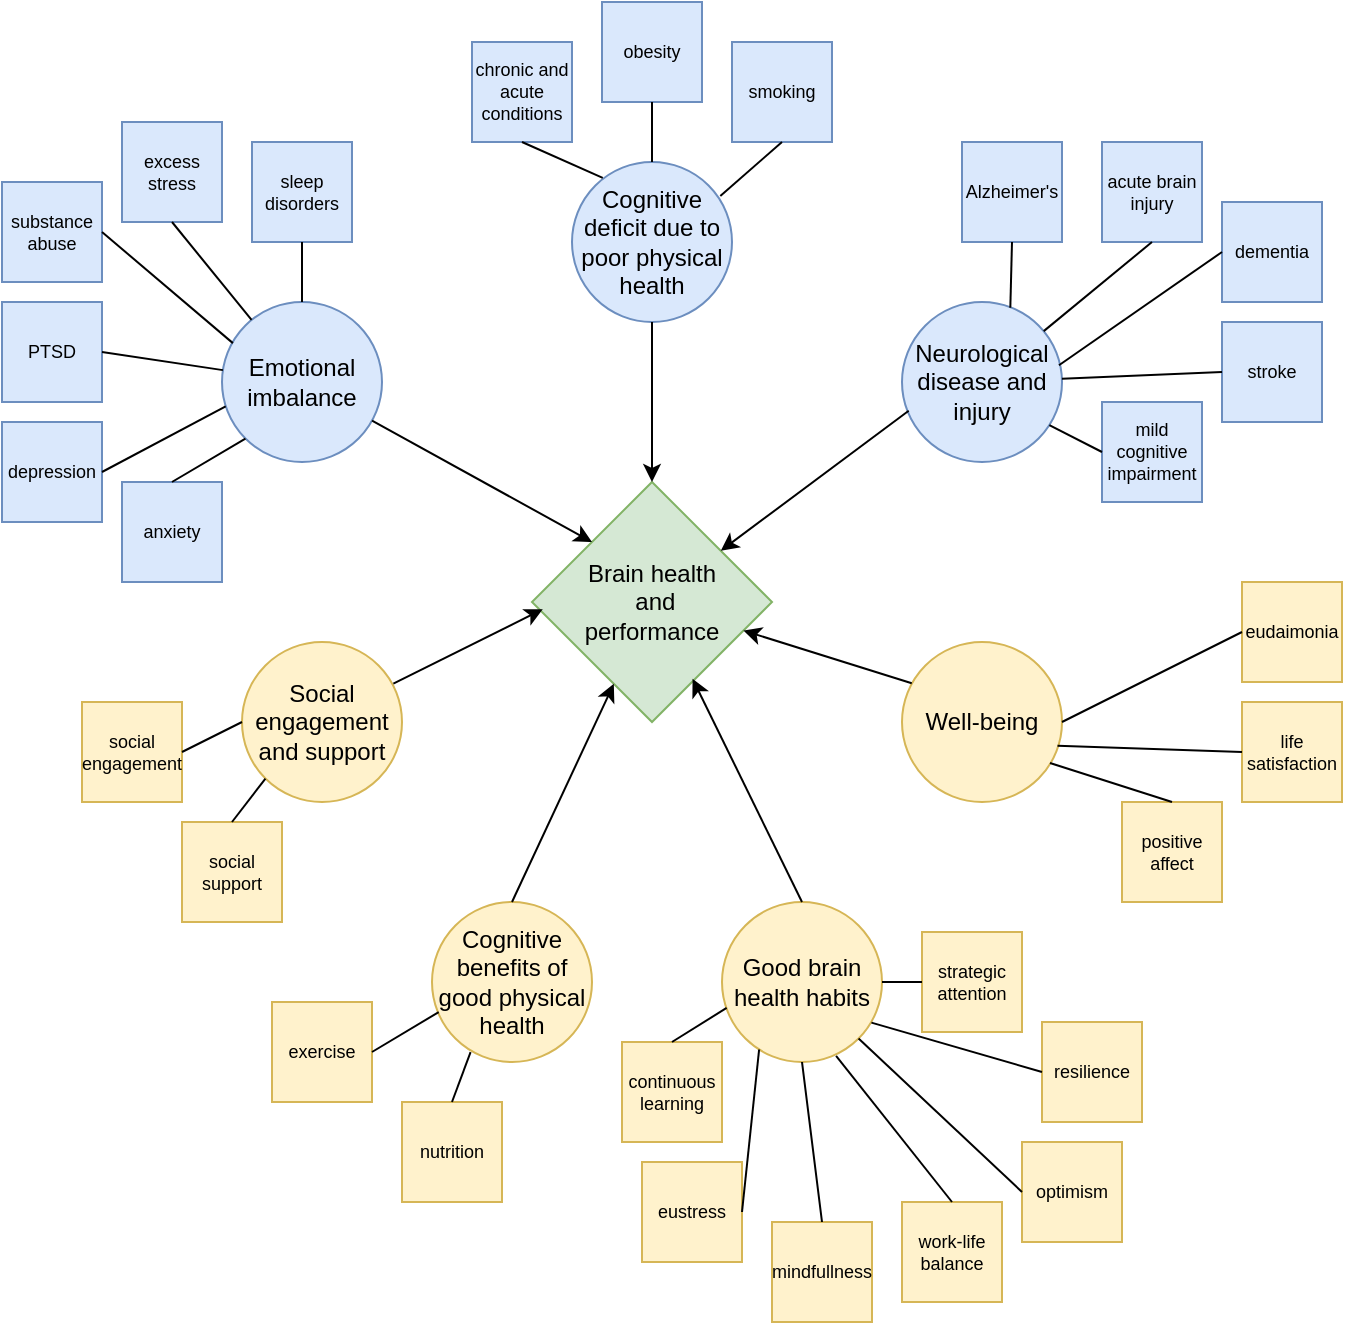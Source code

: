 <mxfile version="21.0.2" type="github">
  <diagram name="Page-1" id="kJNti4fZGHZfdIK_VgVA">
    <mxGraphModel dx="1122" dy="1825" grid="1" gridSize="10" guides="1" tooltips="1" connect="1" arrows="1" fold="1" page="1" pageScale="1" pageWidth="850" pageHeight="1100" math="0" shadow="0">
      <root>
        <mxCell id="0" />
        <mxCell id="1" parent="0" />
        <mxCell id="qr7iuRNXmF8RHVcq-CUx-1" value="Emotional imbalance" style="ellipse;whiteSpace=wrap;html=1;aspect=fixed;fillColor=#dae8fc;strokeColor=#6c8ebf;" vertex="1" parent="1">
          <mxGeometry x="210" y="110" width="80" height="80" as="geometry" />
        </mxCell>
        <mxCell id="qr7iuRNXmF8RHVcq-CUx-2" value="Neurological disease and injury" style="ellipse;whiteSpace=wrap;html=1;aspect=fixed;fillColor=#dae8fc;strokeColor=#6c8ebf;" vertex="1" parent="1">
          <mxGeometry x="550" y="110" width="80" height="80" as="geometry" />
        </mxCell>
        <mxCell id="qr7iuRNXmF8RHVcq-CUx-3" value="Cognitive deficit due to poor physical health" style="ellipse;whiteSpace=wrap;html=1;aspect=fixed;fillColor=#dae8fc;strokeColor=#6c8ebf;" vertex="1" parent="1">
          <mxGeometry x="385" y="40" width="80" height="80" as="geometry" />
        </mxCell>
        <mxCell id="qr7iuRNXmF8RHVcq-CUx-4" value="Well-being" style="ellipse;whiteSpace=wrap;html=1;aspect=fixed;fillColor=#fff2cc;strokeColor=#d6b656;" vertex="1" parent="1">
          <mxGeometry x="550" y="280" width="80" height="80" as="geometry" />
        </mxCell>
        <mxCell id="qr7iuRNXmF8RHVcq-CUx-5" value="Social engagement and support" style="ellipse;whiteSpace=wrap;html=1;aspect=fixed;fillColor=#fff2cc;strokeColor=#d6b656;" vertex="1" parent="1">
          <mxGeometry x="220" y="280" width="80" height="80" as="geometry" />
        </mxCell>
        <mxCell id="qr7iuRNXmF8RHVcq-CUx-6" value="Cognitive benefits of good physical health" style="ellipse;whiteSpace=wrap;html=1;aspect=fixed;fillColor=#fff2cc;strokeColor=#d6b656;" vertex="1" parent="1">
          <mxGeometry x="315" y="410" width="80" height="80" as="geometry" />
        </mxCell>
        <mxCell id="qr7iuRNXmF8RHVcq-CUx-7" value="Good brain health habits" style="ellipse;whiteSpace=wrap;html=1;aspect=fixed;fillColor=#fff2cc;strokeColor=#d6b656;" vertex="1" parent="1">
          <mxGeometry x="460" y="410" width="80" height="80" as="geometry" />
        </mxCell>
        <mxCell id="qr7iuRNXmF8RHVcq-CUx-11" value="dementia" style="whiteSpace=wrap;html=1;aspect=fixed;fontSize=9;fillColor=#dae8fc;strokeColor=#6c8ebf;" vertex="1" parent="1">
          <mxGeometry x="710" y="60" width="50" height="50" as="geometry" />
        </mxCell>
        <mxCell id="qr7iuRNXmF8RHVcq-CUx-12" value="mild cognitive impairment" style="whiteSpace=wrap;html=1;aspect=fixed;fontSize=9;fillColor=#dae8fc;strokeColor=#6c8ebf;" vertex="1" parent="1">
          <mxGeometry x="650" y="160" width="50" height="50" as="geometry" />
        </mxCell>
        <mxCell id="qr7iuRNXmF8RHVcq-CUx-13" value="Alzheimer&#39;s" style="whiteSpace=wrap;html=1;aspect=fixed;fontSize=9;fillColor=#dae8fc;strokeColor=#6c8ebf;" vertex="1" parent="1">
          <mxGeometry x="580" y="30" width="50" height="50" as="geometry" />
        </mxCell>
        <mxCell id="qr7iuRNXmF8RHVcq-CUx-14" value="acute brain injury" style="whiteSpace=wrap;html=1;aspect=fixed;fontSize=9;direction=south;fillColor=#dae8fc;strokeColor=#6c8ebf;" vertex="1" parent="1">
          <mxGeometry x="650" y="30" width="50" height="50" as="geometry" />
        </mxCell>
        <mxCell id="qr7iuRNXmF8RHVcq-CUx-15" value="stroke" style="whiteSpace=wrap;html=1;aspect=fixed;fontSize=9;fillColor=#dae8fc;strokeColor=#6c8ebf;" vertex="1" parent="1">
          <mxGeometry x="710" y="120" width="50" height="50" as="geometry" />
        </mxCell>
        <mxCell id="qr7iuRNXmF8RHVcq-CUx-22" value="" style="endArrow=none;html=1;rounded=0;entryX=0.5;entryY=1;entryDx=0;entryDy=0;exitX=0.677;exitY=0.036;exitDx=0;exitDy=0;exitPerimeter=0;" edge="1" parent="1" source="qr7iuRNXmF8RHVcq-CUx-2" target="qr7iuRNXmF8RHVcq-CUx-13">
          <mxGeometry width="50" height="50" relative="1" as="geometry">
            <mxPoint x="565" y="130" as="sourcePoint" />
            <mxPoint x="420" y="290" as="targetPoint" />
          </mxGeometry>
        </mxCell>
        <mxCell id="qr7iuRNXmF8RHVcq-CUx-23" value="" style="endArrow=none;html=1;rounded=0;entryX=1;entryY=0.5;entryDx=0;entryDy=0;" edge="1" parent="1" source="qr7iuRNXmF8RHVcq-CUx-2" target="qr7iuRNXmF8RHVcq-CUx-14">
          <mxGeometry width="50" height="50" relative="1" as="geometry">
            <mxPoint x="624.78" y="143" as="sourcePoint" />
            <mxPoint x="624.78" y="110" as="targetPoint" />
          </mxGeometry>
        </mxCell>
        <mxCell id="qr7iuRNXmF8RHVcq-CUx-24" value="" style="endArrow=none;html=1;rounded=0;entryX=0;entryY=0.5;entryDx=0;entryDy=0;exitX=0.981;exitY=0.395;exitDx=0;exitDy=0;exitPerimeter=0;" edge="1" parent="1" source="qr7iuRNXmF8RHVcq-CUx-2" target="qr7iuRNXmF8RHVcq-CUx-11">
          <mxGeometry width="50" height="50" relative="1" as="geometry">
            <mxPoint x="590" y="160" as="sourcePoint" />
            <mxPoint x="585" y="120" as="targetPoint" />
          </mxGeometry>
        </mxCell>
        <mxCell id="qr7iuRNXmF8RHVcq-CUx-25" value="" style="endArrow=none;html=1;rounded=0;entryX=0;entryY=0.5;entryDx=0;entryDy=0;" edge="1" parent="1" source="qr7iuRNXmF8RHVcq-CUx-2" target="qr7iuRNXmF8RHVcq-CUx-15">
          <mxGeometry width="50" height="50" relative="1" as="geometry">
            <mxPoint x="590" y="180" as="sourcePoint" />
            <mxPoint x="595" y="130" as="targetPoint" />
          </mxGeometry>
        </mxCell>
        <mxCell id="qr7iuRNXmF8RHVcq-CUx-26" value="" style="endArrow=none;html=1;rounded=0;entryX=0;entryY=0.5;entryDx=0;entryDy=0;exitX=0.921;exitY=0.77;exitDx=0;exitDy=0;exitPerimeter=0;" edge="1" parent="1" source="qr7iuRNXmF8RHVcq-CUx-2" target="qr7iuRNXmF8RHVcq-CUx-12">
          <mxGeometry width="50" height="50" relative="1" as="geometry">
            <mxPoint x="605" y="173" as="sourcePoint" />
            <mxPoint x="605" y="140" as="targetPoint" />
          </mxGeometry>
        </mxCell>
        <mxCell id="qr7iuRNXmF8RHVcq-CUx-27" value="chronic and acute conditions" style="whiteSpace=wrap;html=1;aspect=fixed;fontSize=9;fillColor=#dae8fc;strokeColor=#6c8ebf;" vertex="1" parent="1">
          <mxGeometry x="335" y="-20" width="50" height="50" as="geometry" />
        </mxCell>
        <mxCell id="qr7iuRNXmF8RHVcq-CUx-28" value="obesity" style="whiteSpace=wrap;html=1;aspect=fixed;fontSize=9;fillColor=#dae8fc;strokeColor=#6c8ebf;" vertex="1" parent="1">
          <mxGeometry x="400" y="-40" width="50" height="50" as="geometry" />
        </mxCell>
        <mxCell id="qr7iuRNXmF8RHVcq-CUx-29" value="smoking" style="whiteSpace=wrap;html=1;aspect=fixed;fontSize=9;fillColor=#dae8fc;strokeColor=#6c8ebf;" vertex="1" parent="1">
          <mxGeometry x="465" y="-20" width="50" height="50" as="geometry" />
        </mxCell>
        <mxCell id="qr7iuRNXmF8RHVcq-CUx-30" value="" style="endArrow=none;html=1;rounded=0;entryX=0.5;entryY=1;entryDx=0;entryDy=0;exitX=0.192;exitY=0.099;exitDx=0;exitDy=0;exitPerimeter=0;" edge="1" parent="1" source="qr7iuRNXmF8RHVcq-CUx-3" target="qr7iuRNXmF8RHVcq-CUx-27">
          <mxGeometry width="50" height="50" relative="1" as="geometry">
            <mxPoint x="574" y="143" as="sourcePoint" />
            <mxPoint x="575" y="110" as="targetPoint" />
          </mxGeometry>
        </mxCell>
        <mxCell id="qr7iuRNXmF8RHVcq-CUx-31" value="" style="endArrow=none;html=1;rounded=0;entryX=0.5;entryY=1;entryDx=0;entryDy=0;exitX=0.5;exitY=0;exitDx=0;exitDy=0;" edge="1" parent="1" source="qr7iuRNXmF8RHVcq-CUx-3" target="qr7iuRNXmF8RHVcq-CUx-28">
          <mxGeometry width="50" height="50" relative="1" as="geometry">
            <mxPoint x="584" y="153" as="sourcePoint" />
            <mxPoint x="585" y="120" as="targetPoint" />
          </mxGeometry>
        </mxCell>
        <mxCell id="qr7iuRNXmF8RHVcq-CUx-32" value="" style="endArrow=none;html=1;rounded=0;entryX=0.5;entryY=1;entryDx=0;entryDy=0;exitX=0.927;exitY=0.213;exitDx=0;exitDy=0;exitPerimeter=0;" edge="1" parent="1" source="qr7iuRNXmF8RHVcq-CUx-3" target="qr7iuRNXmF8RHVcq-CUx-29">
          <mxGeometry width="50" height="50" relative="1" as="geometry">
            <mxPoint x="430" y="100" as="sourcePoint" />
            <mxPoint x="430" y="70" as="targetPoint" />
          </mxGeometry>
        </mxCell>
        <mxCell id="qr7iuRNXmF8RHVcq-CUx-33" value="anxiety" style="whiteSpace=wrap;html=1;aspect=fixed;fontSize=9;fillColor=#dae8fc;strokeColor=#6c8ebf;" vertex="1" parent="1">
          <mxGeometry x="160" y="200" width="50" height="50" as="geometry" />
        </mxCell>
        <mxCell id="qr7iuRNXmF8RHVcq-CUx-34" value="depression" style="whiteSpace=wrap;html=1;aspect=fixed;fontSize=9;fillColor=#dae8fc;strokeColor=#6c8ebf;" vertex="1" parent="1">
          <mxGeometry x="100" y="170" width="50" height="50" as="geometry" />
        </mxCell>
        <mxCell id="qr7iuRNXmF8RHVcq-CUx-35" value="PTSD" style="whiteSpace=wrap;html=1;aspect=fixed;fontSize=9;fillColor=#dae8fc;strokeColor=#6c8ebf;" vertex="1" parent="1">
          <mxGeometry x="100" y="110" width="50" height="50" as="geometry" />
        </mxCell>
        <mxCell id="qr7iuRNXmF8RHVcq-CUx-36" value="excess stress" style="whiteSpace=wrap;html=1;aspect=fixed;fontSize=9;fillColor=#dae8fc;strokeColor=#6c8ebf;" vertex="1" parent="1">
          <mxGeometry x="160" y="20" width="50" height="50" as="geometry" />
        </mxCell>
        <mxCell id="qr7iuRNXmF8RHVcq-CUx-37" value="sleep disorders" style="whiteSpace=wrap;html=1;aspect=fixed;fontSize=9;fillColor=#dae8fc;strokeColor=#6c8ebf;" vertex="1" parent="1">
          <mxGeometry x="225" y="30" width="50" height="50" as="geometry" />
        </mxCell>
        <mxCell id="qr7iuRNXmF8RHVcq-CUx-38" value="substance abuse" style="whiteSpace=wrap;html=1;aspect=fixed;fontSize=9;fillColor=#dae8fc;strokeColor=#6c8ebf;" vertex="1" parent="1">
          <mxGeometry x="100" y="50" width="50" height="50" as="geometry" />
        </mxCell>
        <mxCell id="qr7iuRNXmF8RHVcq-CUx-39" value="" style="endArrow=none;html=1;rounded=0;entryX=0.5;entryY=1;entryDx=0;entryDy=0;exitX=0.5;exitY=0;exitDx=0;exitDy=0;" edge="1" parent="1" source="qr7iuRNXmF8RHVcq-CUx-1" target="qr7iuRNXmF8RHVcq-CUx-37">
          <mxGeometry width="50" height="50" relative="1" as="geometry">
            <mxPoint x="405" y="108" as="sourcePoint" />
            <mxPoint x="365" y="90" as="targetPoint" />
          </mxGeometry>
        </mxCell>
        <mxCell id="qr7iuRNXmF8RHVcq-CUx-40" value="" style="endArrow=none;html=1;rounded=0;entryX=0.5;entryY=1;entryDx=0;entryDy=0;" edge="1" parent="1" source="qr7iuRNXmF8RHVcq-CUx-1" target="qr7iuRNXmF8RHVcq-CUx-36">
          <mxGeometry width="50" height="50" relative="1" as="geometry">
            <mxPoint x="415" y="118" as="sourcePoint" />
            <mxPoint x="375" y="100" as="targetPoint" />
          </mxGeometry>
        </mxCell>
        <mxCell id="qr7iuRNXmF8RHVcq-CUx-41" value="" style="endArrow=none;html=1;rounded=0;entryX=1;entryY=0.5;entryDx=0;entryDy=0;exitX=0.068;exitY=0.257;exitDx=0;exitDy=0;exitPerimeter=0;" edge="1" parent="1" source="qr7iuRNXmF8RHVcq-CUx-1" target="qr7iuRNXmF8RHVcq-CUx-38">
          <mxGeometry width="50" height="50" relative="1" as="geometry">
            <mxPoint x="250" y="150" as="sourcePoint" />
            <mxPoint x="235" y="100" as="targetPoint" />
          </mxGeometry>
        </mxCell>
        <mxCell id="qr7iuRNXmF8RHVcq-CUx-42" value="" style="endArrow=none;html=1;rounded=0;entryX=1;entryY=0.5;entryDx=0;entryDy=0;" edge="1" parent="1" source="qr7iuRNXmF8RHVcq-CUx-1" target="qr7iuRNXmF8RHVcq-CUx-35">
          <mxGeometry width="50" height="50" relative="1" as="geometry">
            <mxPoint x="250" y="159" as="sourcePoint" />
            <mxPoint x="245" y="110" as="targetPoint" />
          </mxGeometry>
        </mxCell>
        <mxCell id="qr7iuRNXmF8RHVcq-CUx-43" value="" style="endArrow=none;html=1;rounded=0;entryX=1;entryY=0.5;entryDx=0;entryDy=0;exitX=0.023;exitY=0.652;exitDx=0;exitDy=0;exitPerimeter=0;" edge="1" parent="1" source="qr7iuRNXmF8RHVcq-CUx-1" target="qr7iuRNXmF8RHVcq-CUx-34">
          <mxGeometry width="50" height="50" relative="1" as="geometry">
            <mxPoint x="250" y="180" as="sourcePoint" />
            <mxPoint x="200" y="105" as="targetPoint" />
          </mxGeometry>
        </mxCell>
        <mxCell id="qr7iuRNXmF8RHVcq-CUx-44" value="" style="endArrow=none;html=1;rounded=0;entryX=0.5;entryY=0;entryDx=0;entryDy=0;exitX=0;exitY=1;exitDx=0;exitDy=0;" edge="1" parent="1" source="qr7iuRNXmF8RHVcq-CUx-1" target="qr7iuRNXmF8RHVcq-CUx-33">
          <mxGeometry width="50" height="50" relative="1" as="geometry">
            <mxPoint x="276" y="171" as="sourcePoint" />
            <mxPoint x="210" y="115" as="targetPoint" />
          </mxGeometry>
        </mxCell>
        <mxCell id="qr7iuRNXmF8RHVcq-CUx-45" value="Brain health&lt;br&gt;&amp;nbsp;and &lt;br&gt;performance" style="rhombus;whiteSpace=wrap;html=1;fillColor=#d5e8d4;strokeColor=#82b366;" vertex="1" parent="1">
          <mxGeometry x="365" y="200" width="120" height="120" as="geometry" />
        </mxCell>
        <mxCell id="qr7iuRNXmF8RHVcq-CUx-46" value="social engagement" style="whiteSpace=wrap;html=1;aspect=fixed;fontSize=9;fillColor=#fff2cc;strokeColor=#d6b656;" vertex="1" parent="1">
          <mxGeometry x="140" y="310" width="50" height="50" as="geometry" />
        </mxCell>
        <mxCell id="qr7iuRNXmF8RHVcq-CUx-47" value="social support" style="whiteSpace=wrap;html=1;aspect=fixed;fontSize=9;fillColor=#fff2cc;strokeColor=#d6b656;" vertex="1" parent="1">
          <mxGeometry x="190" y="370" width="50" height="50" as="geometry" />
        </mxCell>
        <mxCell id="qr7iuRNXmF8RHVcq-CUx-48" value="exercise" style="whiteSpace=wrap;html=1;aspect=fixed;fontSize=9;fillColor=#fff2cc;strokeColor=#d6b656;" vertex="1" parent="1">
          <mxGeometry x="235" y="460" width="50" height="50" as="geometry" />
        </mxCell>
        <mxCell id="qr7iuRNXmF8RHVcq-CUx-49" value="nutrition" style="whiteSpace=wrap;html=1;aspect=fixed;fontSize=9;fillColor=#fff2cc;strokeColor=#d6b656;" vertex="1" parent="1">
          <mxGeometry x="300" y="510" width="50" height="50" as="geometry" />
        </mxCell>
        <mxCell id="qr7iuRNXmF8RHVcq-CUx-50" value="continuous learning" style="whiteSpace=wrap;html=1;aspect=fixed;fontSize=9;fillColor=#fff2cc;strokeColor=#d6b656;" vertex="1" parent="1">
          <mxGeometry x="410" y="480" width="50" height="50" as="geometry" />
        </mxCell>
        <mxCell id="qr7iuRNXmF8RHVcq-CUx-51" value="eustress" style="whiteSpace=wrap;html=1;aspect=fixed;fontSize=9;fillColor=#fff2cc;strokeColor=#d6b656;" vertex="1" parent="1">
          <mxGeometry x="420" y="540" width="50" height="50" as="geometry" />
        </mxCell>
        <mxCell id="qr7iuRNXmF8RHVcq-CUx-52" value="mindfullness" style="whiteSpace=wrap;html=1;aspect=fixed;fontSize=9;fillColor=#fff2cc;strokeColor=#d6b656;" vertex="1" parent="1">
          <mxGeometry x="485" y="570" width="50" height="50" as="geometry" />
        </mxCell>
        <mxCell id="qr7iuRNXmF8RHVcq-CUx-53" value="optimism" style="whiteSpace=wrap;html=1;aspect=fixed;fontSize=9;fillColor=#fff2cc;strokeColor=#d6b656;" vertex="1" parent="1">
          <mxGeometry x="610" y="530" width="50" height="50" as="geometry" />
        </mxCell>
        <mxCell id="qr7iuRNXmF8RHVcq-CUx-54" value="resilience" style="whiteSpace=wrap;html=1;aspect=fixed;fontSize=9;fillColor=#fff2cc;strokeColor=#d6b656;" vertex="1" parent="1">
          <mxGeometry x="620" y="470" width="50" height="50" as="geometry" />
        </mxCell>
        <mxCell id="qr7iuRNXmF8RHVcq-CUx-55" value="strategic attention" style="whiteSpace=wrap;html=1;aspect=fixed;fontSize=9;fillColor=#fff2cc;strokeColor=#d6b656;" vertex="1" parent="1">
          <mxGeometry x="560" y="425" width="50" height="50" as="geometry" />
        </mxCell>
        <mxCell id="qr7iuRNXmF8RHVcq-CUx-56" value="work-life balance" style="whiteSpace=wrap;html=1;aspect=fixed;fontSize=9;fillColor=#fff2cc;strokeColor=#d6b656;" vertex="1" parent="1">
          <mxGeometry x="550" y="560" width="50" height="50" as="geometry" />
        </mxCell>
        <mxCell id="qr7iuRNXmF8RHVcq-CUx-57" value="eudaimonia" style="whiteSpace=wrap;html=1;aspect=fixed;fontSize=9;fillColor=#fff2cc;strokeColor=#d6b656;" vertex="1" parent="1">
          <mxGeometry x="720" y="250" width="50" height="50" as="geometry" />
        </mxCell>
        <mxCell id="qr7iuRNXmF8RHVcq-CUx-58" value="life satisfaction" style="whiteSpace=wrap;html=1;aspect=fixed;fontSize=9;fillColor=#fff2cc;strokeColor=#d6b656;" vertex="1" parent="1">
          <mxGeometry x="720" y="310" width="50" height="50" as="geometry" />
        </mxCell>
        <mxCell id="qr7iuRNXmF8RHVcq-CUx-59" value="positive affect" style="whiteSpace=wrap;html=1;aspect=fixed;fontSize=9;fillColor=#fff2cc;strokeColor=#d6b656;" vertex="1" parent="1">
          <mxGeometry x="660" y="360" width="50" height="50" as="geometry" />
        </mxCell>
        <mxCell id="qr7iuRNXmF8RHVcq-CUx-60" value="" style="endArrow=none;html=1;rounded=0;entryX=1;entryY=0.5;entryDx=0;entryDy=0;exitX=0;exitY=0.5;exitDx=0;exitDy=0;" edge="1" parent="1" source="qr7iuRNXmF8RHVcq-CUx-5" target="qr7iuRNXmF8RHVcq-CUx-46">
          <mxGeometry width="50" height="50" relative="1" as="geometry">
            <mxPoint x="242" y="238" as="sourcePoint" />
            <mxPoint x="205" y="260" as="targetPoint" />
          </mxGeometry>
        </mxCell>
        <mxCell id="qr7iuRNXmF8RHVcq-CUx-61" value="" style="endArrow=none;html=1;rounded=0;entryX=0.5;entryY=0;entryDx=0;entryDy=0;exitX=0;exitY=1;exitDx=0;exitDy=0;" edge="1" parent="1" source="qr7iuRNXmF8RHVcq-CUx-5" target="qr7iuRNXmF8RHVcq-CUx-47">
          <mxGeometry width="50" height="50" relative="1" as="geometry">
            <mxPoint x="260" y="300" as="sourcePoint" />
            <mxPoint x="230" y="315" as="targetPoint" />
          </mxGeometry>
        </mxCell>
        <mxCell id="qr7iuRNXmF8RHVcq-CUx-62" value="" style="endArrow=none;html=1;rounded=0;entryX=1;entryY=0.5;entryDx=0;entryDy=0;exitX=0.042;exitY=0.688;exitDx=0;exitDy=0;exitPerimeter=0;" edge="1" parent="1" source="qr7iuRNXmF8RHVcq-CUx-6" target="qr7iuRNXmF8RHVcq-CUx-48">
          <mxGeometry width="50" height="50" relative="1" as="geometry">
            <mxPoint x="270" y="310" as="sourcePoint" />
            <mxPoint x="240" y="325" as="targetPoint" />
          </mxGeometry>
        </mxCell>
        <mxCell id="qr7iuRNXmF8RHVcq-CUx-63" value="" style="endArrow=none;html=1;rounded=0;entryX=0.5;entryY=0;entryDx=0;entryDy=0;exitX=0.241;exitY=0.938;exitDx=0;exitDy=0;exitPerimeter=0;" edge="1" parent="1" source="qr7iuRNXmF8RHVcq-CUx-6" target="qr7iuRNXmF8RHVcq-CUx-49">
          <mxGeometry width="50" height="50" relative="1" as="geometry">
            <mxPoint x="343" y="415" as="sourcePoint" />
            <mxPoint x="310" y="435" as="targetPoint" />
          </mxGeometry>
        </mxCell>
        <mxCell id="qr7iuRNXmF8RHVcq-CUx-64" value="" style="endArrow=none;html=1;rounded=0;entryX=0.5;entryY=0;entryDx=0;entryDy=0;exitX=0.029;exitY=0.662;exitDx=0;exitDy=0;exitPerimeter=0;" edge="1" parent="1" source="qr7iuRNXmF8RHVcq-CUx-7" target="qr7iuRNXmF8RHVcq-CUx-50">
          <mxGeometry width="50" height="50" relative="1" as="geometry">
            <mxPoint x="353" y="425" as="sourcePoint" />
            <mxPoint x="320" y="445" as="targetPoint" />
          </mxGeometry>
        </mxCell>
        <mxCell id="qr7iuRNXmF8RHVcq-CUx-65" value="" style="endArrow=none;html=1;rounded=0;entryX=1;entryY=0.5;entryDx=0;entryDy=0;exitX=0.232;exitY=0.922;exitDx=0;exitDy=0;exitPerimeter=0;" edge="1" parent="1" source="qr7iuRNXmF8RHVcq-CUx-7" target="qr7iuRNXmF8RHVcq-CUx-51">
          <mxGeometry width="50" height="50" relative="1" as="geometry">
            <mxPoint x="480" y="440" as="sourcePoint" />
            <mxPoint x="330" y="455" as="targetPoint" />
          </mxGeometry>
        </mxCell>
        <mxCell id="qr7iuRNXmF8RHVcq-CUx-66" value="" style="endArrow=none;html=1;rounded=0;entryX=0.5;entryY=0;entryDx=0;entryDy=0;exitX=0.5;exitY=1;exitDx=0;exitDy=0;" edge="1" parent="1" source="qr7iuRNXmF8RHVcq-CUx-7" target="qr7iuRNXmF8RHVcq-CUx-52">
          <mxGeometry width="50" height="50" relative="1" as="geometry">
            <mxPoint x="489" y="434" as="sourcePoint" />
            <mxPoint x="480" y="515" as="targetPoint" />
          </mxGeometry>
        </mxCell>
        <mxCell id="qr7iuRNXmF8RHVcq-CUx-67" value="" style="endArrow=none;html=1;rounded=0;entryX=0.5;entryY=0;entryDx=0;entryDy=0;exitX=0.713;exitY=0.961;exitDx=0;exitDy=0;exitPerimeter=0;" edge="1" parent="1" source="qr7iuRNXmF8RHVcq-CUx-7" target="qr7iuRNXmF8RHVcq-CUx-56">
          <mxGeometry width="50" height="50" relative="1" as="geometry">
            <mxPoint x="510" y="440" as="sourcePoint" />
            <mxPoint x="520" y="520" as="targetPoint" />
          </mxGeometry>
        </mxCell>
        <mxCell id="qr7iuRNXmF8RHVcq-CUx-68" value="" style="endArrow=none;html=1;rounded=0;entryX=0;entryY=0.5;entryDx=0;entryDy=0;exitX=1;exitY=1;exitDx=0;exitDy=0;" edge="1" parent="1" source="qr7iuRNXmF8RHVcq-CUx-7" target="qr7iuRNXmF8RHVcq-CUx-53">
          <mxGeometry width="50" height="50" relative="1" as="geometry">
            <mxPoint x="527" y="437" as="sourcePoint" />
            <mxPoint x="585" y="510" as="targetPoint" />
          </mxGeometry>
        </mxCell>
        <mxCell id="qr7iuRNXmF8RHVcq-CUx-69" value="" style="endArrow=none;html=1;rounded=0;entryX=0;entryY=0.5;entryDx=0;entryDy=0;exitX=0.934;exitY=0.754;exitDx=0;exitDy=0;exitPerimeter=0;" edge="1" parent="1" source="qr7iuRNXmF8RHVcq-CUx-7" target="qr7iuRNXmF8RHVcq-CUx-54">
          <mxGeometry width="50" height="50" relative="1" as="geometry">
            <mxPoint x="538" y="428" as="sourcePoint" />
            <mxPoint x="620" y="495" as="targetPoint" />
          </mxGeometry>
        </mxCell>
        <mxCell id="qr7iuRNXmF8RHVcq-CUx-70" value="" style="endArrow=none;html=1;rounded=0;entryX=0;entryY=0.5;entryDx=0;entryDy=0;exitX=1;exitY=0.5;exitDx=0;exitDy=0;" edge="1" parent="1" source="qr7iuRNXmF8RHVcq-CUx-7" target="qr7iuRNXmF8RHVcq-CUx-55">
          <mxGeometry width="50" height="50" relative="1" as="geometry">
            <mxPoint x="545" y="420" as="sourcePoint" />
            <mxPoint x="630" y="445" as="targetPoint" />
          </mxGeometry>
        </mxCell>
        <mxCell id="qr7iuRNXmF8RHVcq-CUx-71" value="" style="endArrow=none;html=1;rounded=0;entryX=0;entryY=0.5;entryDx=0;entryDy=0;exitX=1;exitY=0.5;exitDx=0;exitDy=0;" edge="1" parent="1" source="qr7iuRNXmF8RHVcq-CUx-4" target="qr7iuRNXmF8RHVcq-CUx-57">
          <mxGeometry width="50" height="50" relative="1" as="geometry">
            <mxPoint x="555" y="430" as="sourcePoint" />
            <mxPoint x="640" y="455" as="targetPoint" />
          </mxGeometry>
        </mxCell>
        <mxCell id="qr7iuRNXmF8RHVcq-CUx-72" value="" style="endArrow=none;html=1;rounded=0;exitX=0.972;exitY=0.648;exitDx=0;exitDy=0;entryX=0;entryY=0.5;entryDx=0;entryDy=0;exitPerimeter=0;" edge="1" parent="1" source="qr7iuRNXmF8RHVcq-CUx-4" target="qr7iuRNXmF8RHVcq-CUx-58">
          <mxGeometry width="50" height="50" relative="1" as="geometry">
            <mxPoint x="600" y="300" as="sourcePoint" />
            <mxPoint x="670" y="310" as="targetPoint" />
          </mxGeometry>
        </mxCell>
        <mxCell id="qr7iuRNXmF8RHVcq-CUx-73" value="" style="endArrow=none;html=1;rounded=0;exitX=0.925;exitY=0.756;exitDx=0;exitDy=0;entryX=0.5;entryY=0;entryDx=0;entryDy=0;exitPerimeter=0;" edge="1" parent="1" source="qr7iuRNXmF8RHVcq-CUx-4" target="qr7iuRNXmF8RHVcq-CUx-59">
          <mxGeometry width="50" height="50" relative="1" as="geometry">
            <mxPoint x="598" y="312" as="sourcePoint" />
            <mxPoint x="690" y="325" as="targetPoint" />
          </mxGeometry>
        </mxCell>
        <mxCell id="qr7iuRNXmF8RHVcq-CUx-76" value="" style="endArrow=classic;html=1;rounded=0;exitX=0.5;exitY=1;exitDx=0;exitDy=0;entryX=0.5;entryY=0;entryDx=0;entryDy=0;" edge="1" parent="1" source="qr7iuRNXmF8RHVcq-CUx-3" target="qr7iuRNXmF8RHVcq-CUx-45">
          <mxGeometry width="50" height="50" relative="1" as="geometry">
            <mxPoint x="400" y="260" as="sourcePoint" />
            <mxPoint x="450" y="210" as="targetPoint" />
          </mxGeometry>
        </mxCell>
        <mxCell id="qr7iuRNXmF8RHVcq-CUx-77" value="" style="endArrow=classic;html=1;rounded=0;exitX=0.042;exitY=0.68;exitDx=0;exitDy=0;exitPerimeter=0;" edge="1" parent="1" source="qr7iuRNXmF8RHVcq-CUx-2" target="qr7iuRNXmF8RHVcq-CUx-45">
          <mxGeometry width="50" height="50" relative="1" as="geometry">
            <mxPoint x="435" y="130" as="sourcePoint" />
            <mxPoint x="435" y="210" as="targetPoint" />
          </mxGeometry>
        </mxCell>
        <mxCell id="qr7iuRNXmF8RHVcq-CUx-78" value="" style="endArrow=classic;html=1;rounded=0;exitX=0.061;exitY=0.258;exitDx=0;exitDy=0;exitPerimeter=0;" edge="1" parent="1" source="qr7iuRNXmF8RHVcq-CUx-4" target="qr7iuRNXmF8RHVcq-CUx-45">
          <mxGeometry width="50" height="50" relative="1" as="geometry">
            <mxPoint x="563" y="174" as="sourcePoint" />
            <mxPoint x="469" y="244" as="targetPoint" />
          </mxGeometry>
        </mxCell>
        <mxCell id="qr7iuRNXmF8RHVcq-CUx-79" value="" style="endArrow=classic;html=1;rounded=0;exitX=0.5;exitY=0;exitDx=0;exitDy=0;entryX=0.669;entryY=0.82;entryDx=0;entryDy=0;entryPerimeter=0;" edge="1" parent="1" source="qr7iuRNXmF8RHVcq-CUx-7" target="qr7iuRNXmF8RHVcq-CUx-45">
          <mxGeometry width="50" height="50" relative="1" as="geometry">
            <mxPoint x="565" y="311" as="sourcePoint" />
            <mxPoint x="481" y="284" as="targetPoint" />
          </mxGeometry>
        </mxCell>
        <mxCell id="qr7iuRNXmF8RHVcq-CUx-80" value="" style="endArrow=classic;html=1;rounded=0;exitX=0.5;exitY=0;exitDx=0;exitDy=0;" edge="1" parent="1" source="qr7iuRNXmF8RHVcq-CUx-6" target="qr7iuRNXmF8RHVcq-CUx-45">
          <mxGeometry width="50" height="50" relative="1" as="geometry">
            <mxPoint x="510" y="420" as="sourcePoint" />
            <mxPoint x="455" y="308" as="targetPoint" />
          </mxGeometry>
        </mxCell>
        <mxCell id="qr7iuRNXmF8RHVcq-CUx-81" value="" style="endArrow=classic;html=1;rounded=0;entryX=0.045;entryY=0.53;entryDx=0;entryDy=0;entryPerimeter=0;exitX=0.946;exitY=0.26;exitDx=0;exitDy=0;exitPerimeter=0;" edge="1" parent="1" source="qr7iuRNXmF8RHVcq-CUx-5" target="qr7iuRNXmF8RHVcq-CUx-45">
          <mxGeometry width="50" height="50" relative="1" as="geometry">
            <mxPoint x="300" y="300" as="sourcePoint" />
            <mxPoint x="416" y="311" as="targetPoint" />
          </mxGeometry>
        </mxCell>
        <mxCell id="qr7iuRNXmF8RHVcq-CUx-82" value="" style="endArrow=classic;html=1;rounded=0;entryX=0;entryY=0;entryDx=0;entryDy=0;" edge="1" parent="1" source="qr7iuRNXmF8RHVcq-CUx-1" target="qr7iuRNXmF8RHVcq-CUx-45">
          <mxGeometry width="50" height="50" relative="1" as="geometry">
            <mxPoint x="306" y="311" as="sourcePoint" />
            <mxPoint x="380" y="274" as="targetPoint" />
          </mxGeometry>
        </mxCell>
      </root>
    </mxGraphModel>
  </diagram>
</mxfile>
